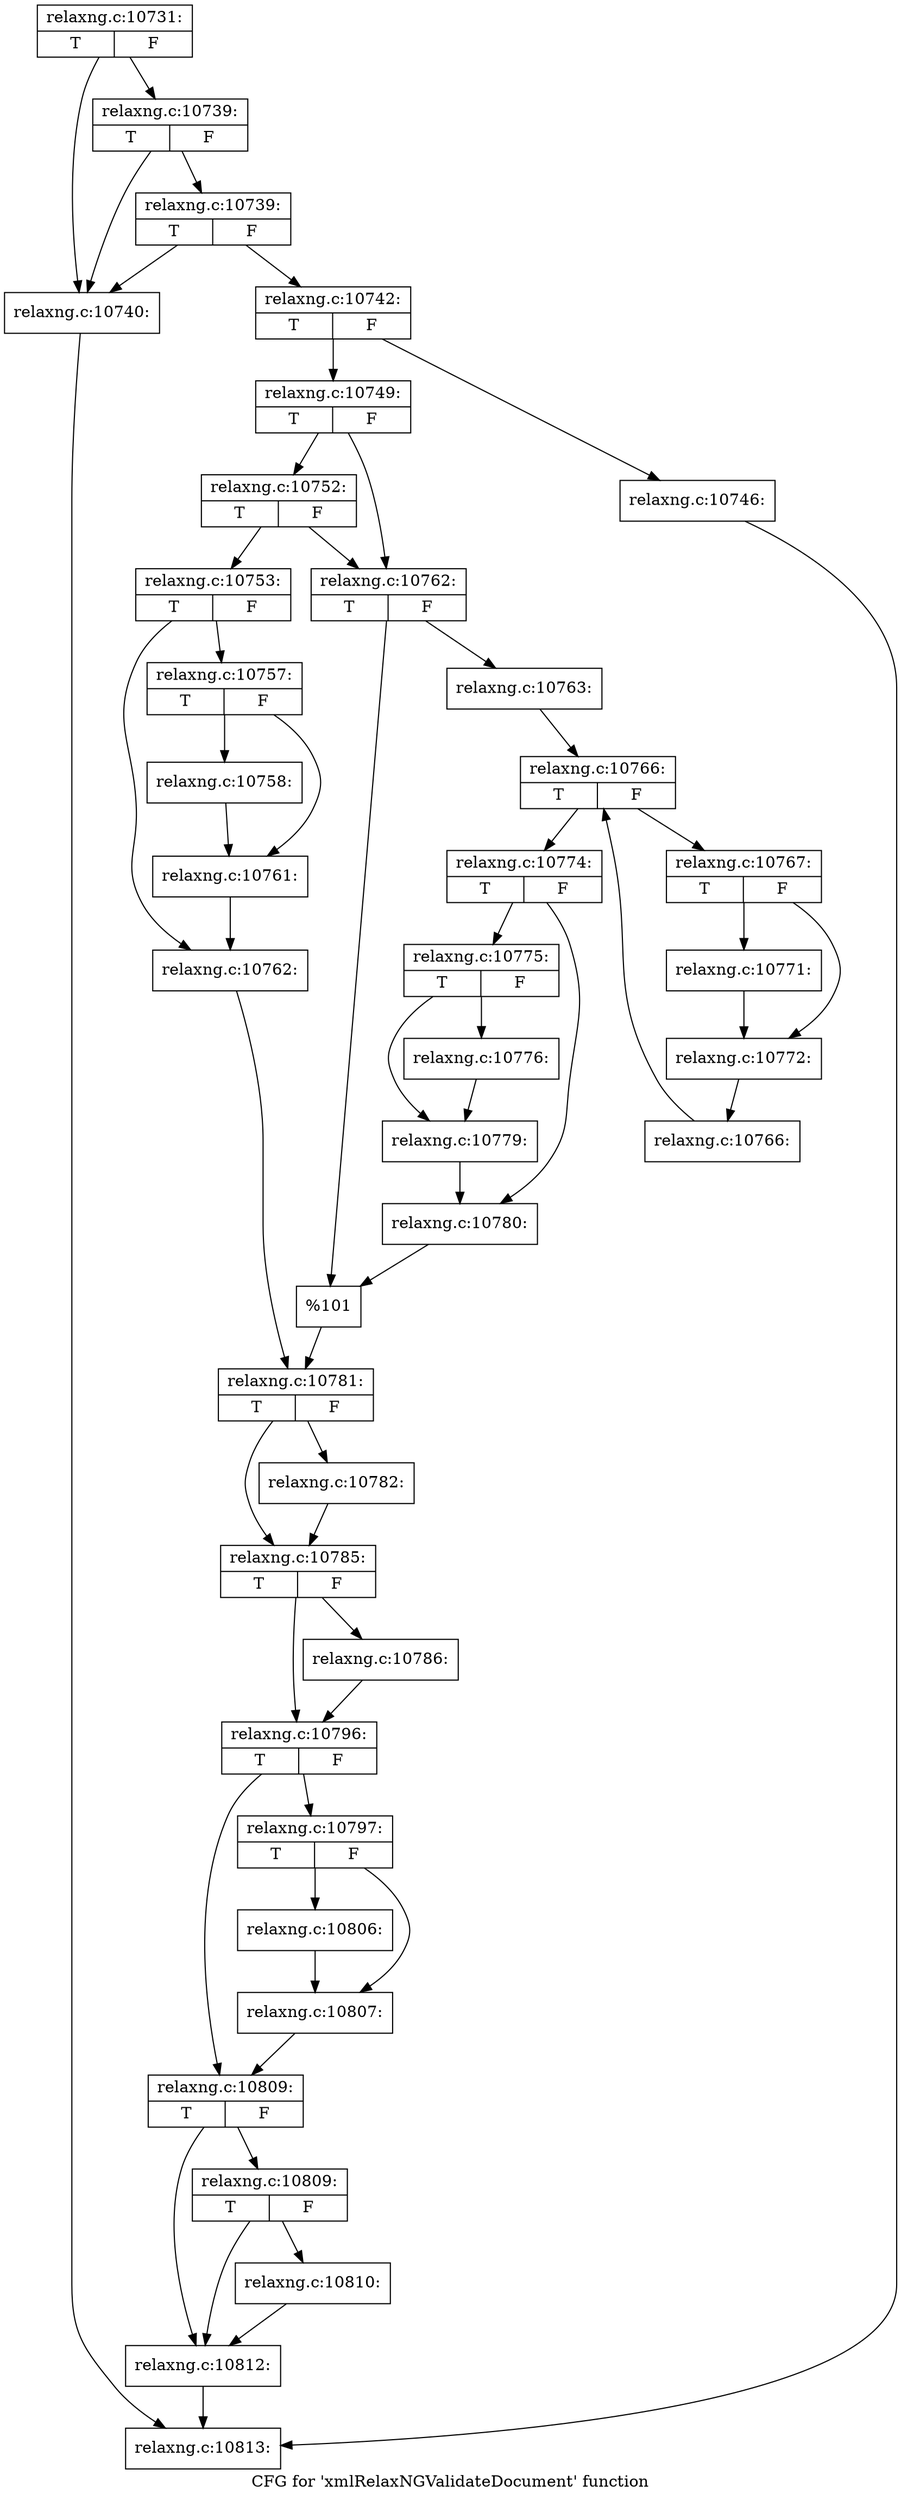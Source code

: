 digraph "CFG for 'xmlRelaxNGValidateDocument' function" {
	label="CFG for 'xmlRelaxNGValidateDocument' function";

	Node0x40471a0 [shape=record,label="{relaxng.c:10731:|{<s0>T|<s1>F}}"];
	Node0x40471a0 -> Node0x404ead0;
	Node0x40471a0 -> Node0x404ebf0;
	Node0x404ebf0 [shape=record,label="{relaxng.c:10739:|{<s0>T|<s1>F}}"];
	Node0x404ebf0 -> Node0x404ead0;
	Node0x404ebf0 -> Node0x404eb70;
	Node0x404eb70 [shape=record,label="{relaxng.c:10739:|{<s0>T|<s1>F}}"];
	Node0x404eb70 -> Node0x404ead0;
	Node0x404eb70 -> Node0x404eb20;
	Node0x404ead0 [shape=record,label="{relaxng.c:10740:}"];
	Node0x404ead0 -> Node0x404d6c0;
	Node0x404eb20 [shape=record,label="{relaxng.c:10742:|{<s0>T|<s1>F}}"];
	Node0x404eb20 -> Node0x404fdc0;
	Node0x404eb20 -> Node0x404fe10;
	Node0x404fdc0 [shape=record,label="{relaxng.c:10746:}"];
	Node0x404fdc0 -> Node0x404d6c0;
	Node0x404fe10 [shape=record,label="{relaxng.c:10749:|{<s0>T|<s1>F}}"];
	Node0x404fe10 -> Node0x4050f20;
	Node0x404fe10 -> Node0x4050ed0;
	Node0x4050f20 [shape=record,label="{relaxng.c:10752:|{<s0>T|<s1>F}}"];
	Node0x4050f20 -> Node0x4050e30;
	Node0x4050f20 -> Node0x4050ed0;
	Node0x4050e30 [shape=record,label="{relaxng.c:10753:|{<s0>T|<s1>F}}"];
	Node0x4050e30 -> Node0x4051f20;
	Node0x4050e30 -> Node0x4051f70;
	Node0x4051f20 [shape=record,label="{relaxng.c:10757:|{<s0>T|<s1>F}}"];
	Node0x4051f20 -> Node0x4052330;
	Node0x4051f20 -> Node0x4052380;
	Node0x4052330 [shape=record,label="{relaxng.c:10758:}"];
	Node0x4052330 -> Node0x4052380;
	Node0x4052380 [shape=record,label="{relaxng.c:10761:}"];
	Node0x4052380 -> Node0x4051f70;
	Node0x4051f70 [shape=record,label="{relaxng.c:10762:}"];
	Node0x4051f70 -> Node0x4050e80;
	Node0x4050ed0 [shape=record,label="{relaxng.c:10762:|{<s0>T|<s1>F}}"];
	Node0x4050ed0 -> Node0x4052c10;
	Node0x4050ed0 -> Node0x4052c60;
	Node0x4052c10 [shape=record,label="{relaxng.c:10763:}"];
	Node0x4052c10 -> Node0x4053900;
	Node0x4053900 [shape=record,label="{relaxng.c:10766:|{<s0>T|<s1>F}}"];
	Node0x4053900 -> Node0x4053b80;
	Node0x4053900 -> Node0x4053760;
	Node0x4053b80 [shape=record,label="{relaxng.c:10767:|{<s0>T|<s1>F}}"];
	Node0x4053b80 -> Node0x4054bc0;
	Node0x4053b80 -> Node0x4054c10;
	Node0x4054bc0 [shape=record,label="{relaxng.c:10771:}"];
	Node0x4054bc0 -> Node0x4054c10;
	Node0x4054c10 [shape=record,label="{relaxng.c:10772:}"];
	Node0x4054c10 -> Node0x4053af0;
	Node0x4053af0 [shape=record,label="{relaxng.c:10766:}"];
	Node0x4053af0 -> Node0x4053900;
	Node0x4053760 [shape=record,label="{relaxng.c:10774:|{<s0>T|<s1>F}}"];
	Node0x4053760 -> Node0x40555a0;
	Node0x4053760 -> Node0x40555f0;
	Node0x40555a0 [shape=record,label="{relaxng.c:10775:|{<s0>T|<s1>F}}"];
	Node0x40555a0 -> Node0x40559e0;
	Node0x40555a0 -> Node0x4055a30;
	Node0x40559e0 [shape=record,label="{relaxng.c:10776:}"];
	Node0x40559e0 -> Node0x4055a30;
	Node0x4055a30 [shape=record,label="{relaxng.c:10779:}"];
	Node0x4055a30 -> Node0x40555f0;
	Node0x40555f0 [shape=record,label="{relaxng.c:10780:}"];
	Node0x40555f0 -> Node0x4052c60;
	Node0x4052c60 [shape=record,label="{%101}"];
	Node0x4052c60 -> Node0x4050e80;
	Node0x4050e80 [shape=record,label="{relaxng.c:10781:|{<s0>T|<s1>F}}"];
	Node0x4050e80 -> Node0x40563b0;
	Node0x4050e80 -> Node0x4056400;
	Node0x40563b0 [shape=record,label="{relaxng.c:10782:}"];
	Node0x40563b0 -> Node0x4056400;
	Node0x4056400 [shape=record,label="{relaxng.c:10785:|{<s0>T|<s1>F}}"];
	Node0x4056400 -> Node0x4056ee0;
	Node0x4056400 -> Node0x4056f30;
	Node0x4056ee0 [shape=record,label="{relaxng.c:10786:}"];
	Node0x4056ee0 -> Node0x4056f30;
	Node0x4056f30 [shape=record,label="{relaxng.c:10796:|{<s0>T|<s1>F}}"];
	Node0x4056f30 -> Node0x4057400;
	Node0x4056f30 -> Node0x4057450;
	Node0x4057400 [shape=record,label="{relaxng.c:10797:|{<s0>T|<s1>F}}"];
	Node0x4057400 -> Node0x405aae0;
	Node0x4057400 -> Node0x405ab30;
	Node0x405aae0 [shape=record,label="{relaxng.c:10806:}"];
	Node0x405aae0 -> Node0x405ab30;
	Node0x405ab30 [shape=record,label="{relaxng.c:10807:}"];
	Node0x405ab30 -> Node0x4057450;
	Node0x4057450 [shape=record,label="{relaxng.c:10809:|{<s0>T|<s1>F}}"];
	Node0x4057450 -> Node0x405ba50;
	Node0x4057450 -> Node0x405ba00;
	Node0x405ba50 [shape=record,label="{relaxng.c:10809:|{<s0>T|<s1>F}}"];
	Node0x405ba50 -> Node0x405b490;
	Node0x405ba50 -> Node0x405ba00;
	Node0x405b490 [shape=record,label="{relaxng.c:10810:}"];
	Node0x405b490 -> Node0x405ba00;
	Node0x405ba00 [shape=record,label="{relaxng.c:10812:}"];
	Node0x405ba00 -> Node0x404d6c0;
	Node0x404d6c0 [shape=record,label="{relaxng.c:10813:}"];
}

